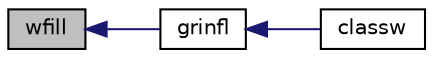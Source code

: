 digraph "wfill"
{
 // INTERACTIVE_SVG=YES
  edge [fontname="Helvetica",fontsize="10",labelfontname="Helvetica",labelfontsize="10"];
  node [fontname="Helvetica",fontsize="10",shape=record];
  rankdir="LR";
  Node1 [label="wfill",height=0.2,width=0.4,color="black", fillcolor="grey75", style="filled", fontcolor="black"];
  Node1 -> Node2 [dir="back",color="midnightblue",fontsize="10",style="solid"];
  Node2 [label="grinfl",height=0.2,width=0.4,color="black", fillcolor="white", style="filled",URL="$GRINFL_8f.html#aac6f2d3fad2a7b2c287fb2b821ba61f4"];
  Node2 -> Node3 [dir="back",color="midnightblue",fontsize="10",style="solid"];
  Node3 [label="classw",height=0.2,width=0.4,color="black", fillcolor="white", style="filled",URL="$CLASSW_8f.html#aac1827011ed2ca61bd0274e83d1f80ad"];
}
